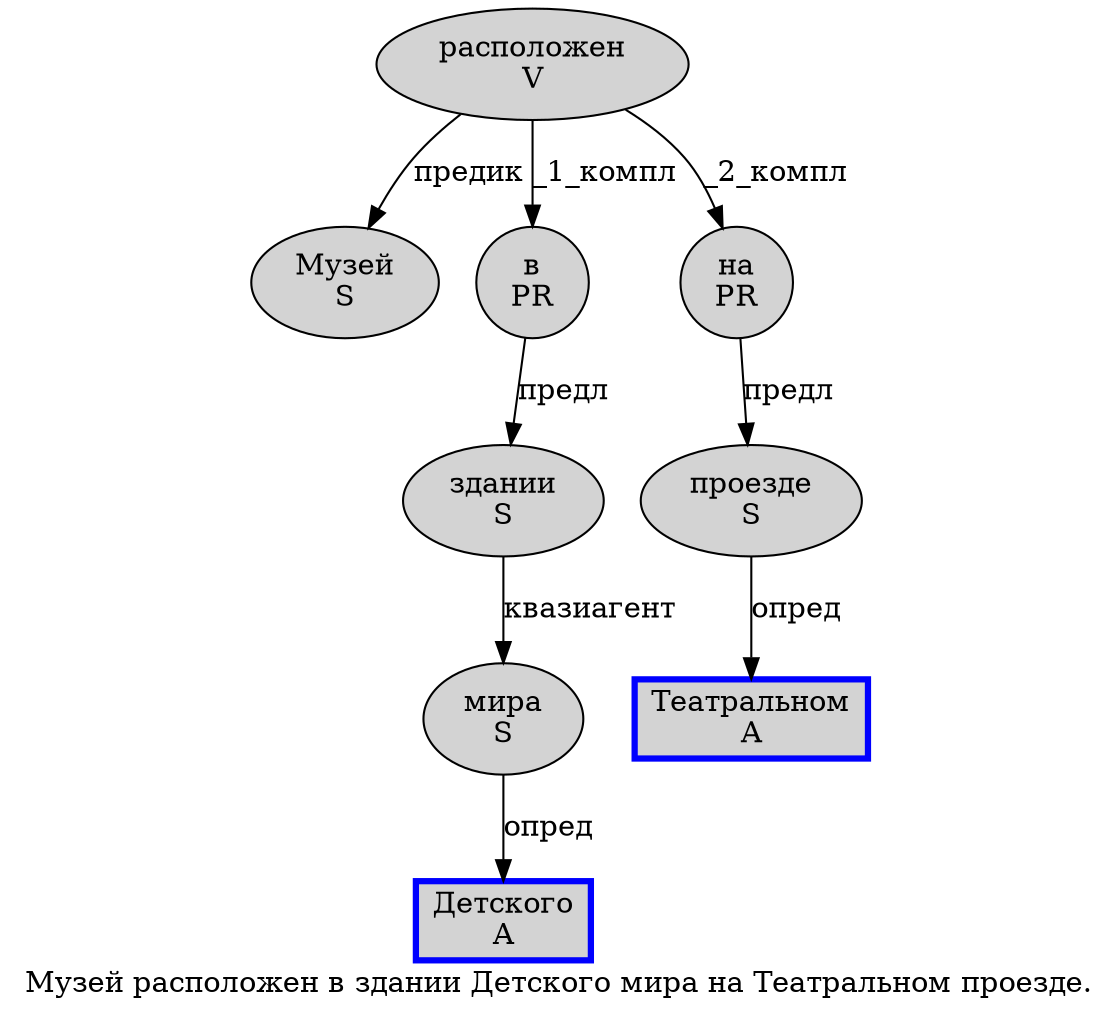 digraph SENTENCE_1090 {
	graph [label="Музей расположен в здании Детского мира на Театральном проезде."]
	node [style=filled]
		0 [label="Музей
S" color="" fillcolor=lightgray penwidth=1 shape=ellipse]
		1 [label="расположен
V" color="" fillcolor=lightgray penwidth=1 shape=ellipse]
		2 [label="в
PR" color="" fillcolor=lightgray penwidth=1 shape=ellipse]
		3 [label="здании
S" color="" fillcolor=lightgray penwidth=1 shape=ellipse]
		4 [label="Детского
A" color=blue fillcolor=lightgray penwidth=3 shape=box]
		5 [label="мира
S" color="" fillcolor=lightgray penwidth=1 shape=ellipse]
		6 [label="на
PR" color="" fillcolor=lightgray penwidth=1 shape=ellipse]
		7 [label="Театральном
A" color=blue fillcolor=lightgray penwidth=3 shape=box]
		8 [label="проезде
S" color="" fillcolor=lightgray penwidth=1 shape=ellipse]
			3 -> 5 [label="квазиагент"]
			1 -> 0 [label="предик"]
			1 -> 2 [label="_1_компл"]
			1 -> 6 [label="_2_компл"]
			6 -> 8 [label="предл"]
			5 -> 4 [label="опред"]
			2 -> 3 [label="предл"]
			8 -> 7 [label="опред"]
}